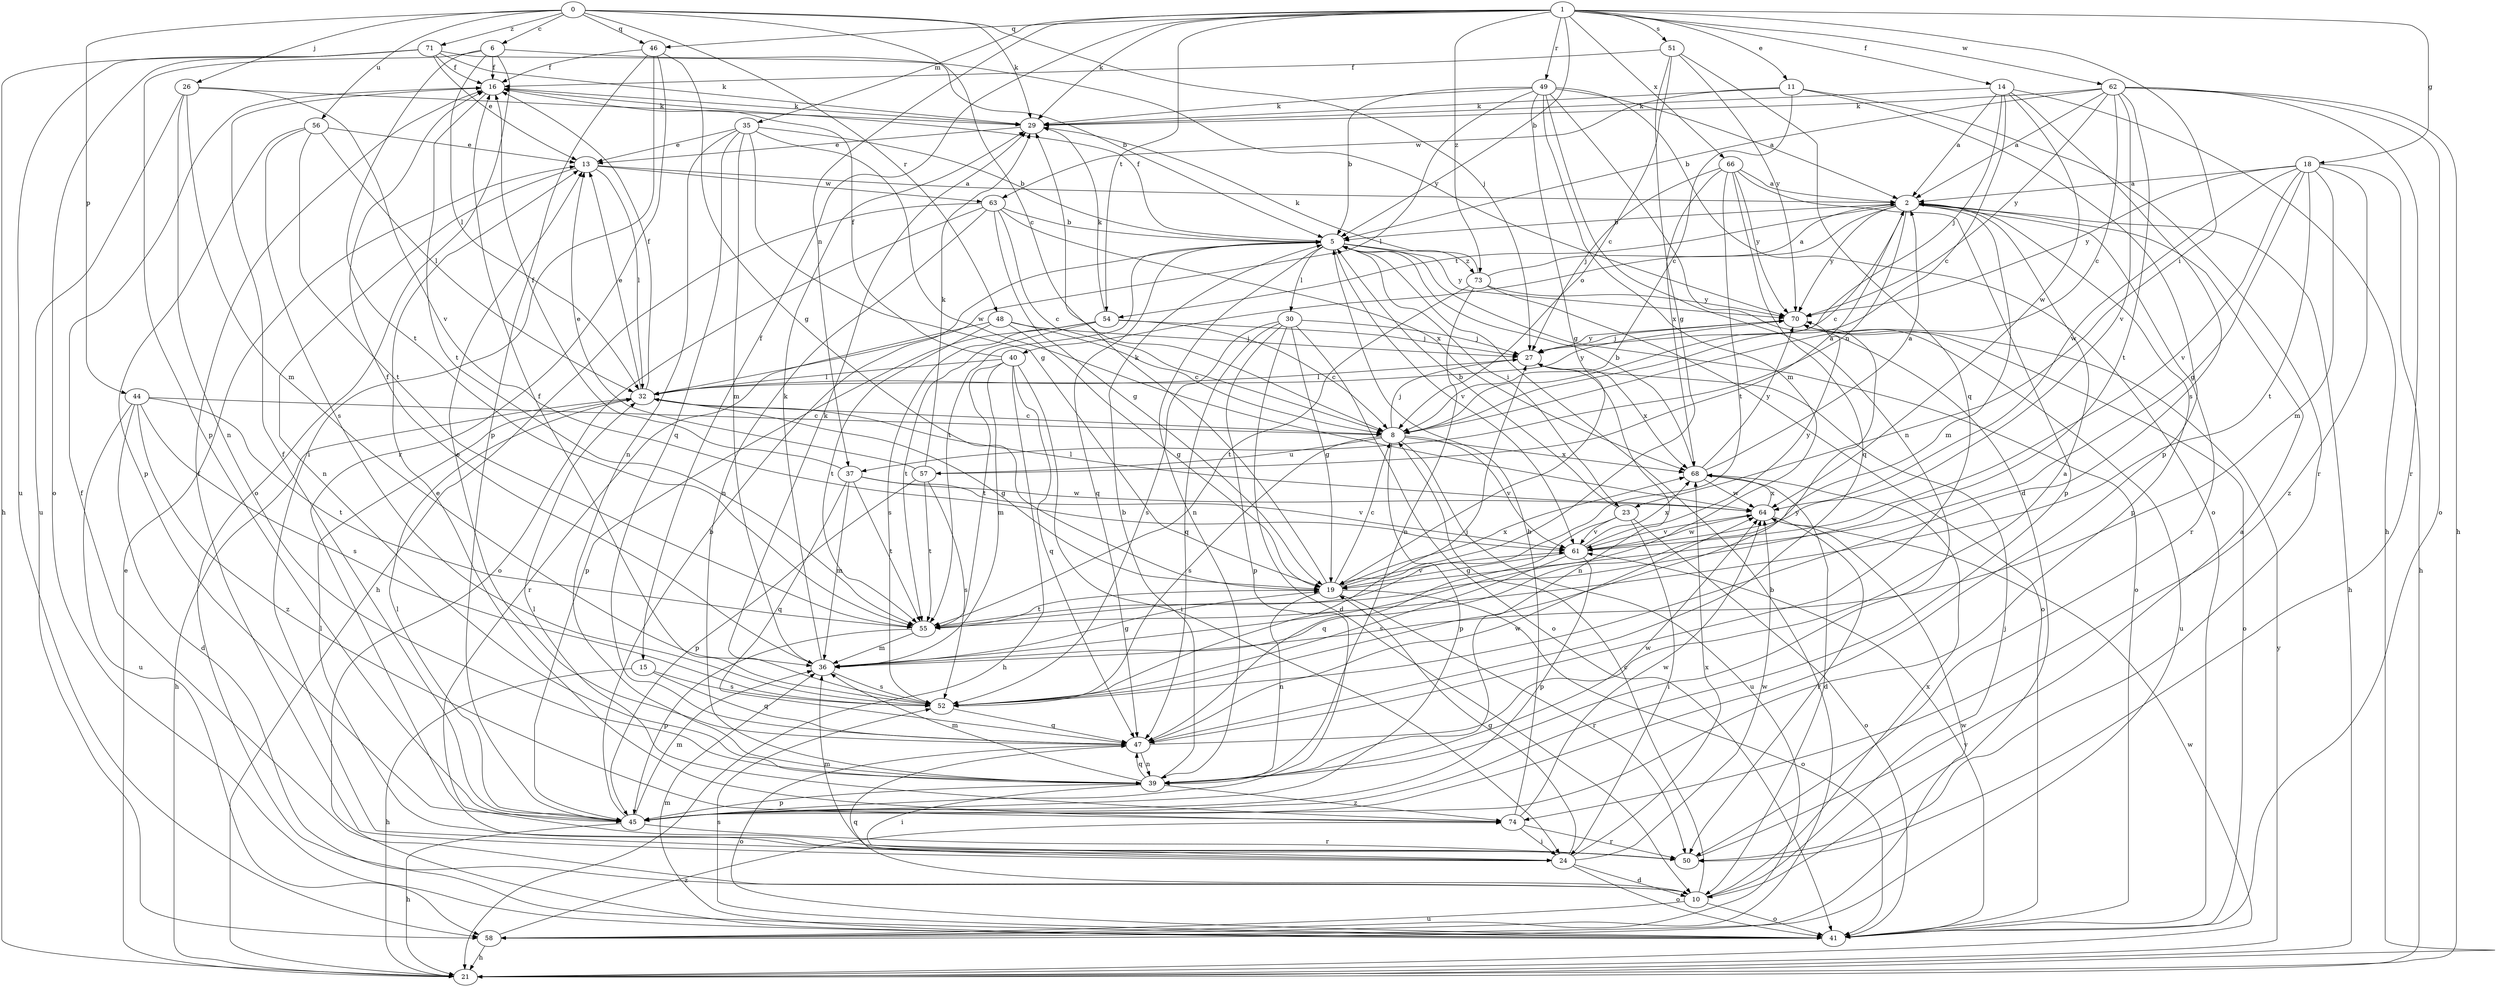strict digraph  {
0;
1;
2;
5;
6;
8;
10;
11;
13;
14;
15;
16;
18;
19;
21;
23;
24;
26;
27;
29;
30;
32;
35;
36;
37;
39;
40;
41;
44;
45;
46;
47;
48;
49;
50;
51;
52;
54;
55;
56;
57;
58;
61;
62;
63;
64;
66;
68;
70;
71;
73;
74;
0 -> 6  [label=c];
0 -> 8  [label=c];
0 -> 26  [label=j];
0 -> 27  [label=j];
0 -> 29  [label=k];
0 -> 44  [label=p];
0 -> 46  [label=q];
0 -> 48  [label=r];
0 -> 56  [label=u];
0 -> 71  [label=z];
1 -> 5  [label=b];
1 -> 11  [label=e];
1 -> 14  [label=f];
1 -> 15  [label=f];
1 -> 18  [label=g];
1 -> 23  [label=i];
1 -> 29  [label=k];
1 -> 35  [label=m];
1 -> 37  [label=n];
1 -> 46  [label=q];
1 -> 49  [label=r];
1 -> 51  [label=s];
1 -> 54  [label=t];
1 -> 62  [label=w];
1 -> 66  [label=x];
1 -> 73  [label=z];
2 -> 5  [label=b];
2 -> 8  [label=c];
2 -> 21  [label=h];
2 -> 36  [label=m];
2 -> 37  [label=n];
2 -> 40  [label=o];
2 -> 45  [label=p];
2 -> 50  [label=r];
2 -> 54  [label=t];
2 -> 70  [label=y];
5 -> 16  [label=f];
5 -> 23  [label=i];
5 -> 30  [label=l];
5 -> 39  [label=n];
5 -> 41  [label=o];
5 -> 47  [label=q];
5 -> 55  [label=t];
5 -> 61  [label=v];
5 -> 70  [label=y];
5 -> 73  [label=z];
6 -> 16  [label=f];
6 -> 32  [label=l];
6 -> 41  [label=o];
6 -> 45  [label=p];
6 -> 55  [label=t];
6 -> 70  [label=y];
8 -> 27  [label=j];
8 -> 45  [label=p];
8 -> 52  [label=s];
8 -> 57  [label=u];
8 -> 58  [label=u];
8 -> 61  [label=v];
8 -> 68  [label=x];
10 -> 8  [label=c];
10 -> 16  [label=f];
10 -> 27  [label=j];
10 -> 41  [label=o];
10 -> 47  [label=q];
10 -> 58  [label=u];
10 -> 68  [label=x];
11 -> 8  [label=c];
11 -> 29  [label=k];
11 -> 45  [label=p];
11 -> 50  [label=r];
11 -> 63  [label=w];
13 -> 2  [label=a];
13 -> 32  [label=l];
13 -> 39  [label=n];
13 -> 63  [label=w];
14 -> 2  [label=a];
14 -> 8  [label=c];
14 -> 21  [label=h];
14 -> 27  [label=j];
14 -> 29  [label=k];
14 -> 52  [label=s];
14 -> 64  [label=w];
15 -> 21  [label=h];
15 -> 47  [label=q];
15 -> 52  [label=s];
16 -> 29  [label=k];
16 -> 55  [label=t];
18 -> 2  [label=a];
18 -> 19  [label=g];
18 -> 21  [label=h];
18 -> 36  [label=m];
18 -> 55  [label=t];
18 -> 61  [label=v];
18 -> 64  [label=w];
18 -> 70  [label=y];
18 -> 74  [label=z];
19 -> 8  [label=c];
19 -> 29  [label=k];
19 -> 39  [label=n];
19 -> 41  [label=o];
19 -> 50  [label=r];
19 -> 55  [label=t];
19 -> 61  [label=v];
19 -> 68  [label=x];
21 -> 13  [label=e];
21 -> 64  [label=w];
21 -> 70  [label=y];
23 -> 5  [label=b];
23 -> 24  [label=i];
23 -> 41  [label=o];
23 -> 47  [label=q];
23 -> 61  [label=v];
24 -> 10  [label=d];
24 -> 16  [label=f];
24 -> 19  [label=g];
24 -> 36  [label=m];
24 -> 41  [label=o];
24 -> 64  [label=w];
24 -> 68  [label=x];
26 -> 29  [label=k];
26 -> 36  [label=m];
26 -> 39  [label=n];
26 -> 58  [label=u];
26 -> 61  [label=v];
27 -> 32  [label=l];
27 -> 39  [label=n];
27 -> 68  [label=x];
27 -> 70  [label=y];
29 -> 13  [label=e];
30 -> 10  [label=d];
30 -> 19  [label=g];
30 -> 27  [label=j];
30 -> 41  [label=o];
30 -> 45  [label=p];
30 -> 47  [label=q];
30 -> 52  [label=s];
32 -> 8  [label=c];
32 -> 13  [label=e];
32 -> 16  [label=f];
32 -> 19  [label=g];
32 -> 21  [label=h];
32 -> 70  [label=y];
35 -> 5  [label=b];
35 -> 13  [label=e];
35 -> 19  [label=g];
35 -> 36  [label=m];
35 -> 39  [label=n];
35 -> 47  [label=q];
35 -> 64  [label=w];
36 -> 16  [label=f];
36 -> 19  [label=g];
36 -> 29  [label=k];
36 -> 52  [label=s];
37 -> 16  [label=f];
37 -> 36  [label=m];
37 -> 47  [label=q];
37 -> 55  [label=t];
37 -> 61  [label=v];
37 -> 64  [label=w];
39 -> 5  [label=b];
39 -> 24  [label=i];
39 -> 36  [label=m];
39 -> 45  [label=p];
39 -> 47  [label=q];
39 -> 64  [label=w];
39 -> 74  [label=z];
40 -> 16  [label=f];
40 -> 21  [label=h];
40 -> 24  [label=i];
40 -> 32  [label=l];
40 -> 36  [label=m];
40 -> 47  [label=q];
40 -> 55  [label=t];
41 -> 36  [label=m];
41 -> 52  [label=s];
41 -> 61  [label=v];
44 -> 8  [label=c];
44 -> 10  [label=d];
44 -> 52  [label=s];
44 -> 55  [label=t];
44 -> 58  [label=u];
44 -> 74  [label=z];
45 -> 5  [label=b];
45 -> 16  [label=f];
45 -> 21  [label=h];
45 -> 32  [label=l];
45 -> 36  [label=m];
45 -> 50  [label=r];
46 -> 16  [label=f];
46 -> 19  [label=g];
46 -> 24  [label=i];
46 -> 45  [label=p];
46 -> 50  [label=r];
47 -> 2  [label=a];
47 -> 13  [label=e];
47 -> 39  [label=n];
47 -> 41  [label=o];
47 -> 64  [label=w];
48 -> 8  [label=c];
48 -> 19  [label=g];
48 -> 27  [label=j];
48 -> 50  [label=r];
48 -> 55  [label=t];
49 -> 2  [label=a];
49 -> 5  [label=b];
49 -> 10  [label=d];
49 -> 19  [label=g];
49 -> 29  [label=k];
49 -> 32  [label=l];
49 -> 36  [label=m];
49 -> 39  [label=n];
49 -> 41  [label=o];
50 -> 2  [label=a];
50 -> 32  [label=l];
51 -> 8  [label=c];
51 -> 16  [label=f];
51 -> 19  [label=g];
51 -> 47  [label=q];
51 -> 70  [label=y];
52 -> 16  [label=f];
52 -> 27  [label=j];
52 -> 29  [label=k];
52 -> 47  [label=q];
52 -> 70  [label=y];
54 -> 8  [label=c];
54 -> 27  [label=j];
54 -> 29  [label=k];
54 -> 45  [label=p];
54 -> 52  [label=s];
54 -> 55  [label=t];
55 -> 36  [label=m];
55 -> 45  [label=p];
56 -> 13  [label=e];
56 -> 32  [label=l];
56 -> 45  [label=p];
56 -> 52  [label=s];
56 -> 55  [label=t];
57 -> 2  [label=a];
57 -> 13  [label=e];
57 -> 29  [label=k];
57 -> 45  [label=p];
57 -> 52  [label=s];
57 -> 55  [label=t];
58 -> 5  [label=b];
58 -> 21  [label=h];
58 -> 64  [label=w];
58 -> 74  [label=z];
61 -> 19  [label=g];
61 -> 45  [label=p];
61 -> 52  [label=s];
61 -> 64  [label=w];
61 -> 68  [label=x];
61 -> 70  [label=y];
62 -> 2  [label=a];
62 -> 5  [label=b];
62 -> 8  [label=c];
62 -> 21  [label=h];
62 -> 29  [label=k];
62 -> 41  [label=o];
62 -> 50  [label=r];
62 -> 55  [label=t];
62 -> 61  [label=v];
62 -> 70  [label=y];
63 -> 5  [label=b];
63 -> 8  [label=c];
63 -> 19  [label=g];
63 -> 21  [label=h];
63 -> 39  [label=n];
63 -> 41  [label=o];
63 -> 68  [label=x];
64 -> 32  [label=l];
64 -> 50  [label=r];
64 -> 61  [label=v];
64 -> 68  [label=x];
66 -> 2  [label=a];
66 -> 27  [label=j];
66 -> 45  [label=p];
66 -> 47  [label=q];
66 -> 55  [label=t];
66 -> 68  [label=x];
66 -> 70  [label=y];
68 -> 2  [label=a];
68 -> 5  [label=b];
68 -> 10  [label=d];
68 -> 64  [label=w];
68 -> 70  [label=y];
70 -> 27  [label=j];
70 -> 41  [label=o];
70 -> 58  [label=u];
71 -> 5  [label=b];
71 -> 13  [label=e];
71 -> 16  [label=f];
71 -> 21  [label=h];
71 -> 29  [label=k];
71 -> 41  [label=o];
71 -> 58  [label=u];
73 -> 2  [label=a];
73 -> 29  [label=k];
73 -> 39  [label=n];
73 -> 41  [label=o];
73 -> 55  [label=t];
73 -> 70  [label=y];
74 -> 5  [label=b];
74 -> 13  [label=e];
74 -> 24  [label=i];
74 -> 32  [label=l];
74 -> 50  [label=r];
74 -> 64  [label=w];
}
